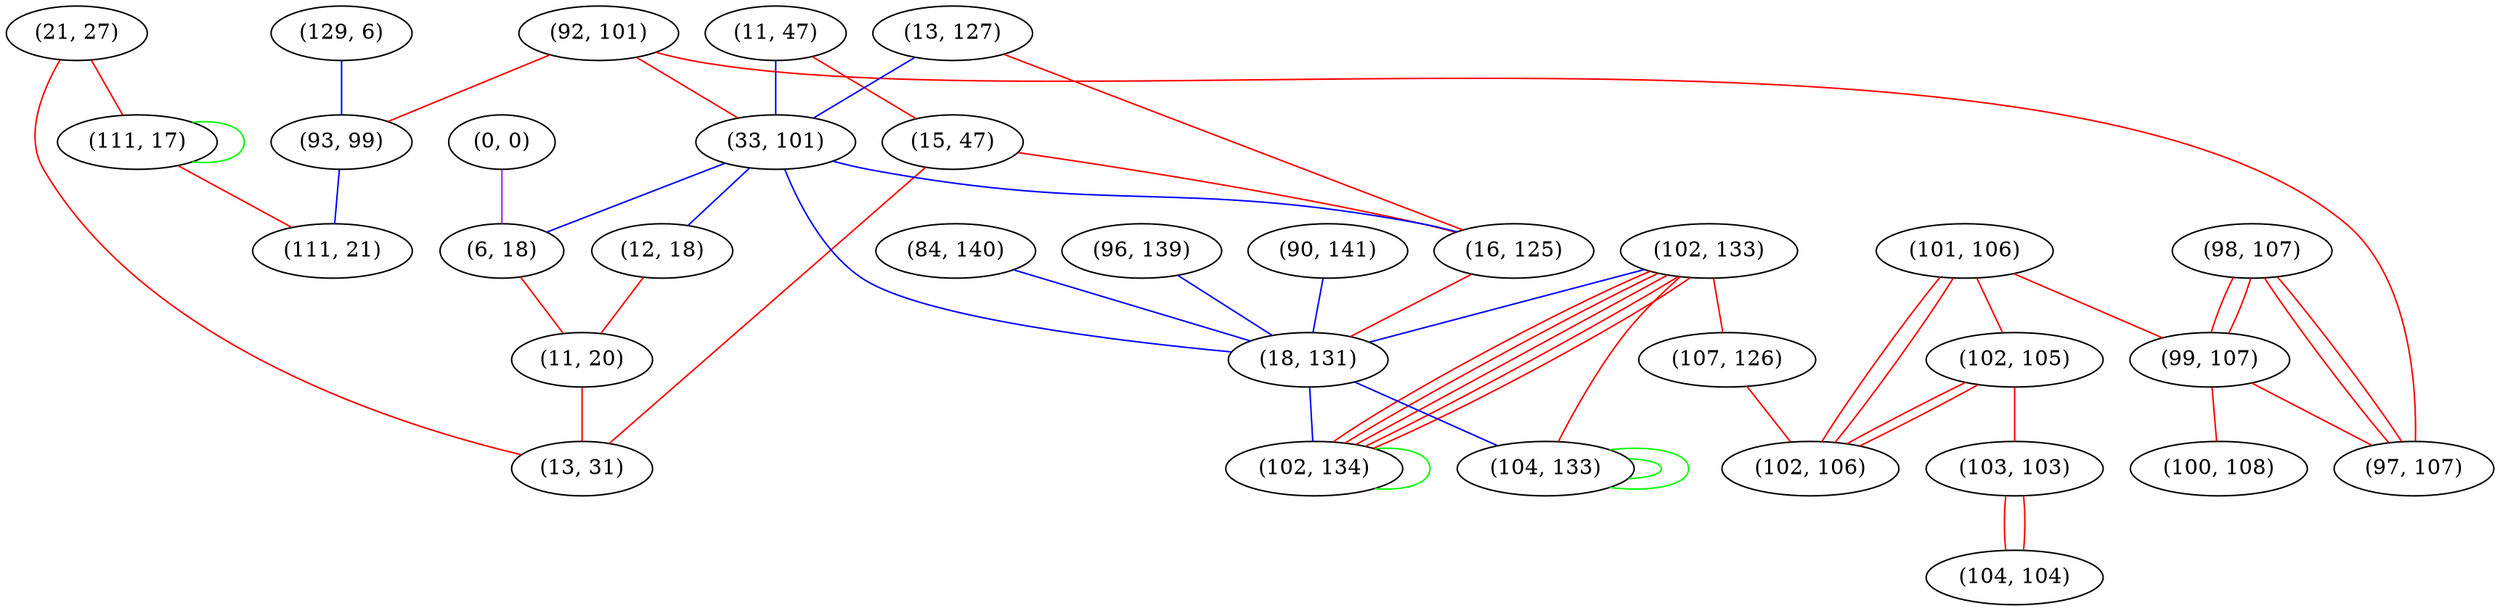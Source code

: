 graph "" {
"(92, 101)";
"(96, 139)";
"(0, 0)";
"(129, 6)";
"(93, 99)";
"(11, 47)";
"(90, 141)";
"(15, 47)";
"(13, 127)";
"(101, 106)";
"(21, 27)";
"(98, 107)";
"(33, 101)";
"(102, 133)";
"(111, 17)";
"(102, 105)";
"(6, 18)";
"(107, 126)";
"(111, 21)";
"(16, 125)";
"(99, 107)";
"(103, 103)";
"(12, 18)";
"(100, 108)";
"(97, 107)";
"(84, 140)";
"(18, 131)";
"(102, 134)";
"(102, 106)";
"(104, 104)";
"(11, 20)";
"(13, 31)";
"(104, 133)";
"(92, 101)" -- "(33, 101)"  [color=red, key=0, weight=1];
"(92, 101)" -- "(97, 107)"  [color=red, key=0, weight=1];
"(92, 101)" -- "(93, 99)"  [color=red, key=0, weight=1];
"(96, 139)" -- "(18, 131)"  [color=blue, key=0, weight=3];
"(0, 0)" -- "(6, 18)"  [color=purple, key=0, weight=4];
"(129, 6)" -- "(93, 99)"  [color=blue, key=0, weight=3];
"(93, 99)" -- "(111, 21)"  [color=blue, key=0, weight=3];
"(11, 47)" -- "(33, 101)"  [color=blue, key=0, weight=3];
"(11, 47)" -- "(15, 47)"  [color=red, key=0, weight=1];
"(90, 141)" -- "(18, 131)"  [color=blue, key=0, weight=3];
"(15, 47)" -- "(13, 31)"  [color=red, key=0, weight=1];
"(15, 47)" -- "(16, 125)"  [color=red, key=0, weight=1];
"(13, 127)" -- "(33, 101)"  [color=blue, key=0, weight=3];
"(13, 127)" -- "(16, 125)"  [color=red, key=0, weight=1];
"(101, 106)" -- "(102, 105)"  [color=red, key=0, weight=1];
"(101, 106)" -- "(102, 106)"  [color=red, key=0, weight=1];
"(101, 106)" -- "(102, 106)"  [color=red, key=1, weight=1];
"(101, 106)" -- "(99, 107)"  [color=red, key=0, weight=1];
"(21, 27)" -- "(13, 31)"  [color=red, key=0, weight=1];
"(21, 27)" -- "(111, 17)"  [color=red, key=0, weight=1];
"(98, 107)" -- "(97, 107)"  [color=red, key=0, weight=1];
"(98, 107)" -- "(97, 107)"  [color=red, key=1, weight=1];
"(98, 107)" -- "(99, 107)"  [color=red, key=0, weight=1];
"(98, 107)" -- "(99, 107)"  [color=red, key=1, weight=1];
"(33, 101)" -- "(6, 18)"  [color=blue, key=0, weight=3];
"(33, 101)" -- "(18, 131)"  [color=blue, key=0, weight=3];
"(33, 101)" -- "(16, 125)"  [color=blue, key=0, weight=3];
"(33, 101)" -- "(12, 18)"  [color=blue, key=0, weight=3];
"(102, 133)" -- "(18, 131)"  [color=blue, key=0, weight=3];
"(102, 133)" -- "(104, 133)"  [color=red, key=0, weight=1];
"(102, 133)" -- "(107, 126)"  [color=red, key=0, weight=1];
"(102, 133)" -- "(102, 134)"  [color=red, key=0, weight=1];
"(102, 133)" -- "(102, 134)"  [color=red, key=1, weight=1];
"(102, 133)" -- "(102, 134)"  [color=red, key=2, weight=1];
"(102, 133)" -- "(102, 134)"  [color=red, key=3, weight=1];
"(102, 133)" -- "(102, 134)"  [color=red, key=4, weight=1];
"(111, 17)" -- "(111, 17)"  [color=green, key=0, weight=2];
"(111, 17)" -- "(111, 21)"  [color=red, key=0, weight=1];
"(102, 105)" -- "(102, 106)"  [color=red, key=0, weight=1];
"(102, 105)" -- "(102, 106)"  [color=red, key=1, weight=1];
"(102, 105)" -- "(103, 103)"  [color=red, key=0, weight=1];
"(6, 18)" -- "(11, 20)"  [color=red, key=0, weight=1];
"(107, 126)" -- "(102, 106)"  [color=red, key=0, weight=1];
"(16, 125)" -- "(18, 131)"  [color=red, key=0, weight=1];
"(99, 107)" -- "(100, 108)"  [color=red, key=0, weight=1];
"(99, 107)" -- "(97, 107)"  [color=red, key=0, weight=1];
"(103, 103)" -- "(104, 104)"  [color=red, key=0, weight=1];
"(103, 103)" -- "(104, 104)"  [color=red, key=1, weight=1];
"(12, 18)" -- "(11, 20)"  [color=red, key=0, weight=1];
"(84, 140)" -- "(18, 131)"  [color=blue, key=0, weight=3];
"(18, 131)" -- "(102, 134)"  [color=blue, key=0, weight=3];
"(18, 131)" -- "(104, 133)"  [color=blue, key=0, weight=3];
"(102, 134)" -- "(102, 134)"  [color=green, key=0, weight=2];
"(11, 20)" -- "(13, 31)"  [color=red, key=0, weight=1];
"(104, 133)" -- "(104, 133)"  [color=green, key=0, weight=2];
"(104, 133)" -- "(104, 133)"  [color=green, key=1, weight=2];
}
